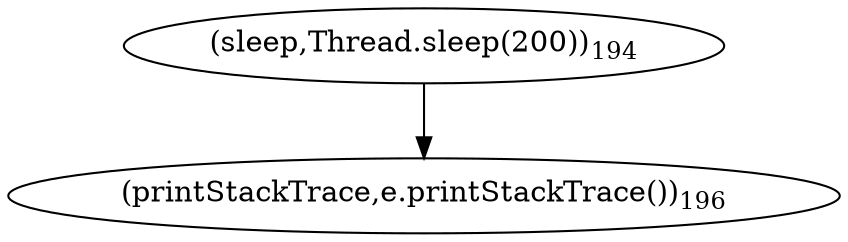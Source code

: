digraph "deadBirdFall" {  
"787" [label = <(sleep,Thread.sleep(200))<SUB>194</SUB>> ]
"792" [label = <(printStackTrace,e.printStackTrace())<SUB>196</SUB>> ]
  "787" -> "792" 
}
